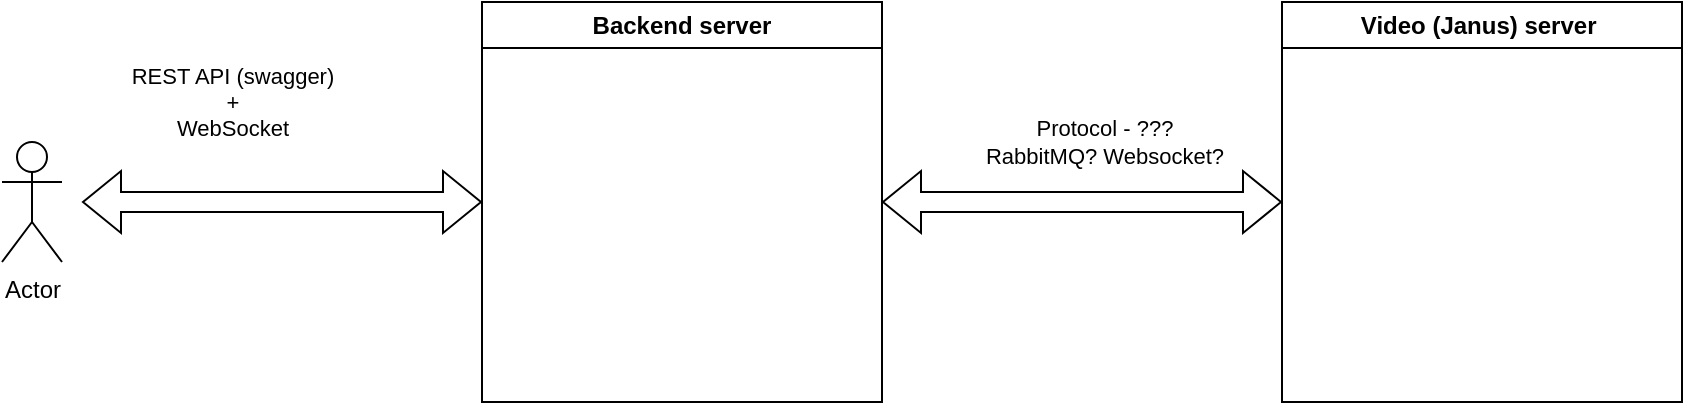 <mxfile version="21.7.5" type="github">
  <diagram name="Page-1" id="uwYLxj5Vv7y9zGeW3Swz">
    <mxGraphModel dx="1242" dy="803" grid="1" gridSize="10" guides="1" tooltips="1" connect="1" arrows="1" fold="1" page="1" pageScale="1" pageWidth="827" pageHeight="1169" math="0" shadow="0">
      <root>
        <mxCell id="0" />
        <mxCell id="1" parent="0" />
        <mxCell id="o43Yr_tPFTwhBiepEsA_-1" value="Actor" style="shape=umlActor;verticalLabelPosition=bottom;verticalAlign=top;html=1;outlineConnect=0;" vertex="1" parent="1">
          <mxGeometry x="40" y="240" width="30" height="60" as="geometry" />
        </mxCell>
        <mxCell id="o43Yr_tPFTwhBiepEsA_-3" value="Backend server" style="swimlane;whiteSpace=wrap;html=1;" vertex="1" parent="1">
          <mxGeometry x="280" y="170" width="200" height="200" as="geometry" />
        </mxCell>
        <mxCell id="o43Yr_tPFTwhBiepEsA_-4" value="Video (Janus) server&amp;nbsp;" style="swimlane;whiteSpace=wrap;html=1;" vertex="1" parent="1">
          <mxGeometry x="680" y="170" width="200" height="200" as="geometry" />
        </mxCell>
        <mxCell id="o43Yr_tPFTwhBiepEsA_-5" value="" style="shape=flexArrow;endArrow=classic;startArrow=classic;html=1;rounded=0;entryX=0;entryY=0.5;entryDx=0;entryDy=0;exitX=1;exitY=0.5;exitDx=0;exitDy=0;" edge="1" parent="1" source="o43Yr_tPFTwhBiepEsA_-3" target="o43Yr_tPFTwhBiepEsA_-4">
          <mxGeometry width="100" height="100" relative="1" as="geometry">
            <mxPoint x="480" y="260" as="sourcePoint" />
            <mxPoint x="560" y="230" as="targetPoint" />
          </mxGeometry>
        </mxCell>
        <mxCell id="o43Yr_tPFTwhBiepEsA_-7" value="Protocol - ???&lt;br&gt;RabbitMQ? Websocket?" style="edgeLabel;html=1;align=center;verticalAlign=middle;resizable=0;points=[];" vertex="1" connectable="0" parent="o43Yr_tPFTwhBiepEsA_-5">
          <mxGeometry x="0.22" relative="1" as="geometry">
            <mxPoint x="-11" y="-30" as="offset" />
          </mxGeometry>
        </mxCell>
        <mxCell id="o43Yr_tPFTwhBiepEsA_-6" value="" style="shape=flexArrow;endArrow=classic;startArrow=classic;html=1;rounded=0;entryX=0;entryY=0.5;entryDx=0;entryDy=0;" edge="1" parent="1" target="o43Yr_tPFTwhBiepEsA_-3">
          <mxGeometry width="100" height="100" relative="1" as="geometry">
            <mxPoint x="80" y="270" as="sourcePoint" />
            <mxPoint x="460" y="360" as="targetPoint" />
          </mxGeometry>
        </mxCell>
        <mxCell id="o43Yr_tPFTwhBiepEsA_-9" value="REST API (swagger)&lt;br&gt;+&lt;br&gt;WebSocket" style="edgeLabel;html=1;align=center;verticalAlign=middle;resizable=0;points=[];" vertex="1" connectable="0" parent="o43Yr_tPFTwhBiepEsA_-6">
          <mxGeometry x="-0.218" y="3" relative="1" as="geometry">
            <mxPoint x="-3" y="-47" as="offset" />
          </mxGeometry>
        </mxCell>
      </root>
    </mxGraphModel>
  </diagram>
</mxfile>
